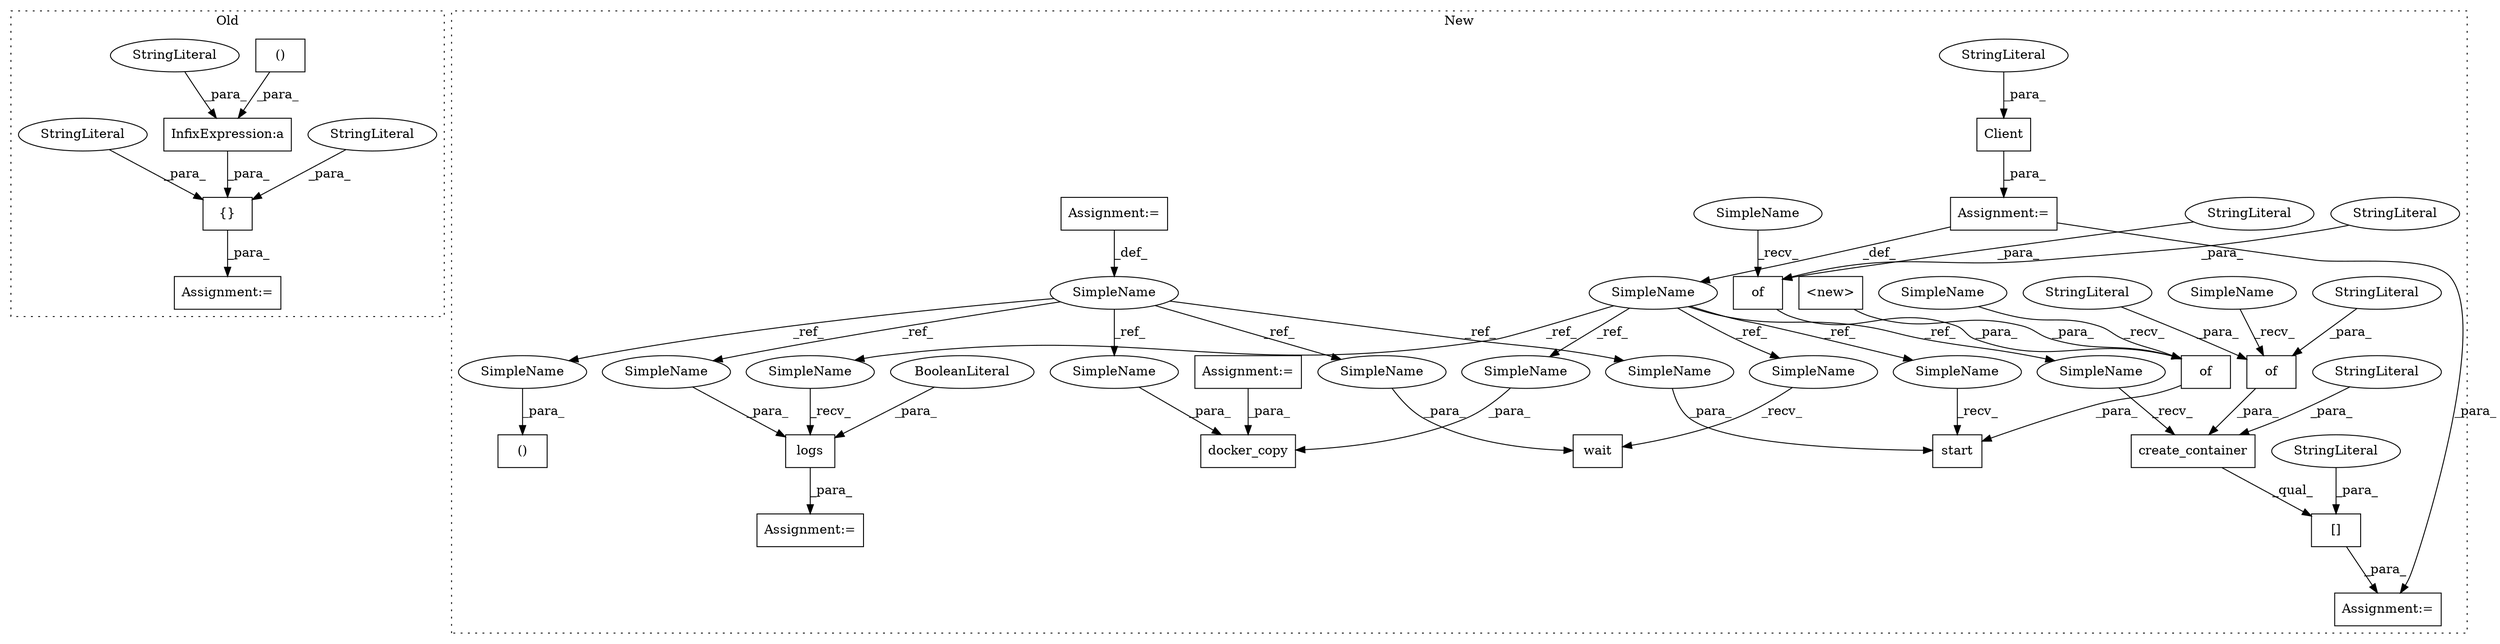 digraph G {
subgraph cluster0 {
1 [label="()" a="106" s="3537" l="65" shape="box"];
11 [label="InfixExpression:a" a="27" s="3525" l="12" shape="box"];
12 [label="{}" a="4" s="3494,3624" l="1,1" shape="box"];
17 [label="StringLiteral" a="45" s="3504" l="4" shape="ellipse"];
19 [label="StringLiteral" a="45" s="3495" l="8" shape="ellipse"];
20 [label="StringLiteral" a="45" s="3510" l="15" shape="ellipse"];
32 [label="Assignment:=" a="7" s="3646" l="1" shape="box"];
label = "Old";
style="dotted";
}
subgraph cluster1 {
2 [label="docker_copy" a="32" s="3891,3929" l="12,1" shape="box"];
3 [label="Client" a="32" s="3191,3226" l="7,1" shape="box"];
4 [label="[]" a="2" s="3278,3361" l="79,1" shape="box"];
5 [label="StringLiteral" a="45" s="3198" l="28" shape="ellipse"];
6 [label="StringLiteral" a="45" s="3357" l="4" shape="ellipse"];
7 [label="Assignment:=" a="7" s="3536" l="1" shape="box"];
8 [label="Assignment:=" a="7" s="3190" l="1" shape="box"];
9 [label="create_container" a="32" s="3285,3355" l="17,1" shape="box"];
10 [label="wait" a="32" s="3509,3521" l="5,1" shape="box"];
13 [label="start" a="32" s="3377,3493" l="6,1" shape="box"];
14 [label="SimpleName" a="42" s="3184" l="6" shape="ellipse"];
15 [label="SimpleName" a="42" s="1455" l="7" shape="ellipse"];
16 [label="()" a="106" s="3242" l="34" shape="box"];
18 [label="StringLiteral" a="45" s="3302" l="17" shape="ellipse"];
21 [label="of" a="32" s="3324,3354" l="3,1" shape="box"];
22 [label="of" a="32" s="3425,3448" l="3,1" shape="box"];
23 [label="StringLiteral" a="45" s="3428" l="6" shape="ellipse"];
24 [label="StringLiteral" a="45" s="3435" l="13" shape="ellipse"];
25 [label="StringLiteral" a="45" s="3327" l="13" shape="ellipse"];
26 [label="StringLiteral" a="45" s="3341" l="2" shape="ellipse"];
27 [label="of" a="32" s="3395,3492" l="3,1" shape="box"];
28 [label="<new>" a="14" s="3398" l="22" shape="box"];
29 [label="Assignment:=" a="7" s="3276" l="2" shape="box"];
30 [label="Assignment:=" a="7" s="3861" l="1" shape="box"];
31 [label="Assignment:=" a="7" s="1455" l="7" shape="box"];
33 [label="logs" a="32" s="3544,3561" l="5,1" shape="box"];
34 [label="BooleanLiteral" a="9" s="3557" l="4" shape="ellipse"];
35 [label="SimpleName" a="42" s="3421" l="3" shape="ellipse"];
36 [label="SimpleName" a="42" s="3320" l="3" shape="ellipse"];
37 [label="SimpleName" a="42" s="3391" l="3" shape="ellipse"];
38 [label="SimpleName" a="42" s="3383" l="7" shape="ellipse"];
39 [label="SimpleName" a="42" s="3910" l="7" shape="ellipse"];
40 [label="SimpleName" a="42" s="3514" l="7" shape="ellipse"];
41 [label="SimpleName" a="42" s="3549" l="7" shape="ellipse"];
42 [label="SimpleName" a="42" s="3269" l="7" shape="ellipse"];
43 [label="SimpleName" a="42" s="3537" l="6" shape="ellipse"];
44 [label="SimpleName" a="42" s="3370" l="6" shape="ellipse"];
45 [label="SimpleName" a="42" s="3903" l="6" shape="ellipse"];
46 [label="SimpleName" a="42" s="3278" l="6" shape="ellipse"];
47 [label="SimpleName" a="42" s="3502" l="6" shape="ellipse"];
label = "New";
style="dotted";
}
1 -> 11 [label="_para_"];
3 -> 8 [label="_para_"];
4 -> 29 [label="_para_"];
5 -> 3 [label="_para_"];
6 -> 4 [label="_para_"];
8 -> 29 [label="_para_"];
8 -> 14 [label="_def_"];
9 -> 4 [label="_qual_"];
11 -> 12 [label="_para_"];
12 -> 32 [label="_para_"];
14 -> 43 [label="_ref_"];
14 -> 44 [label="_ref_"];
14 -> 47 [label="_ref_"];
14 -> 46 [label="_ref_"];
14 -> 45 [label="_ref_"];
15 -> 41 [label="_ref_"];
15 -> 39 [label="_ref_"];
15 -> 42 [label="_ref_"];
15 -> 38 [label="_ref_"];
15 -> 40 [label="_ref_"];
17 -> 12 [label="_para_"];
18 -> 9 [label="_para_"];
19 -> 12 [label="_para_"];
20 -> 11 [label="_para_"];
21 -> 9 [label="_para_"];
22 -> 27 [label="_para_"];
23 -> 22 [label="_para_"];
24 -> 22 [label="_para_"];
25 -> 21 [label="_para_"];
26 -> 21 [label="_para_"];
27 -> 13 [label="_para_"];
28 -> 27 [label="_para_"];
30 -> 2 [label="_para_"];
31 -> 15 [label="_def_"];
33 -> 7 [label="_para_"];
34 -> 33 [label="_para_"];
35 -> 22 [label="_recv_"];
36 -> 21 [label="_recv_"];
37 -> 27 [label="_recv_"];
38 -> 13 [label="_para_"];
39 -> 2 [label="_para_"];
40 -> 10 [label="_para_"];
41 -> 33 [label="_para_"];
42 -> 16 [label="_para_"];
43 -> 33 [label="_recv_"];
44 -> 13 [label="_recv_"];
45 -> 2 [label="_para_"];
46 -> 9 [label="_recv_"];
47 -> 10 [label="_recv_"];
}